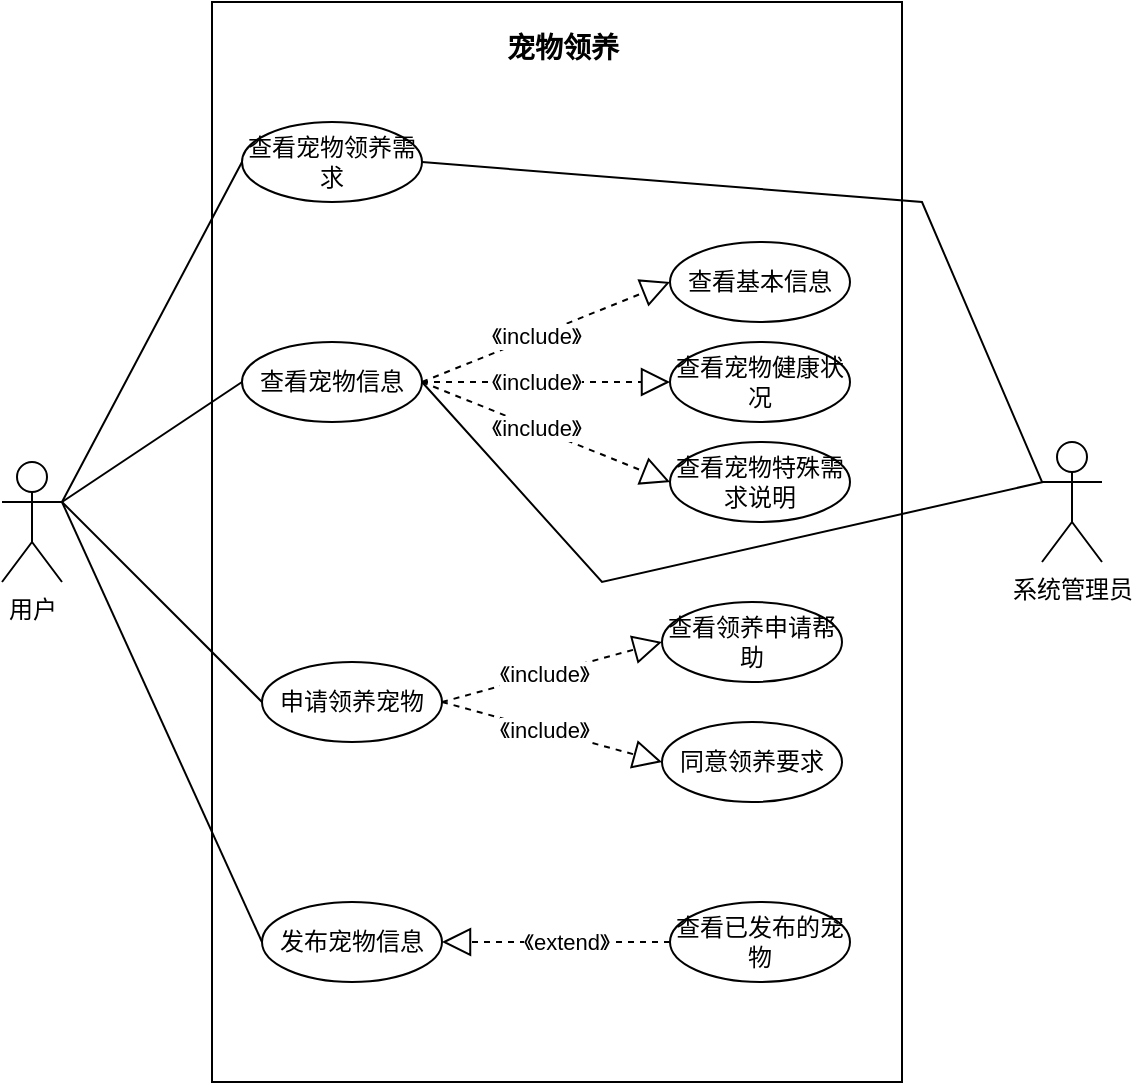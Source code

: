 <mxfile version="24.7.5">
  <diagram name="第 1 页" id="AWByc17LWTGRv1_pv4K3">
    <mxGraphModel dx="1098" dy="860" grid="1" gridSize="10" guides="1" tooltips="1" connect="1" arrows="1" fold="1" page="1" pageScale="1" pageWidth="827" pageHeight="1169" math="0" shadow="0">
      <root>
        <mxCell id="0" />
        <mxCell id="1" parent="0" />
        <mxCell id="OI2pIaHS-UBahuaH_scw-104" value="" style="rounded=0;whiteSpace=wrap;html=1;" vertex="1" parent="1">
          <mxGeometry x="165" y="130" width="345" height="540" as="geometry" />
        </mxCell>
        <mxCell id="OI2pIaHS-UBahuaH_scw-2" value="用户" style="shape=umlActor;verticalLabelPosition=bottom;verticalAlign=top;html=1;outlineConnect=0;" vertex="1" parent="1">
          <mxGeometry x="60" y="360" width="30" height="60" as="geometry" />
        </mxCell>
        <mxCell id="OI2pIaHS-UBahuaH_scw-3" value="系统管理员" style="shape=umlActor;verticalLabelPosition=bottom;verticalAlign=top;html=1;outlineConnect=0;" vertex="1" parent="1">
          <mxGeometry x="580" y="350" width="30" height="60" as="geometry" />
        </mxCell>
        <mxCell id="OI2pIaHS-UBahuaH_scw-4" value="&lt;span style=&quot;font-size: 14px;&quot;&gt;宠物领养&lt;/span&gt;" style="text;strokeColor=none;fillColor=none;html=1;fontSize=24;fontStyle=1;verticalAlign=middle;align=center;" vertex="1" parent="1">
          <mxGeometry x="290" y="130" width="100" height="40" as="geometry" />
        </mxCell>
        <mxCell id="OI2pIaHS-UBahuaH_scw-7" value="查看宠物信息" style="ellipse;whiteSpace=wrap;html=1;" vertex="1" parent="1">
          <mxGeometry x="180" y="300" width="90" height="40" as="geometry" />
        </mxCell>
        <mxCell id="OI2pIaHS-UBahuaH_scw-8" value="申请领养宠物" style="ellipse;whiteSpace=wrap;html=1;" vertex="1" parent="1">
          <mxGeometry x="190" y="460" width="90" height="40" as="geometry" />
        </mxCell>
        <mxCell id="OI2pIaHS-UBahuaH_scw-9" value="查看领养申请帮助" style="ellipse;whiteSpace=wrap;html=1;" vertex="1" parent="1">
          <mxGeometry x="390" y="430" width="90" height="40" as="geometry" />
        </mxCell>
        <mxCell id="OI2pIaHS-UBahuaH_scw-10" value="同意领养要求" style="ellipse;whiteSpace=wrap;html=1;" vertex="1" parent="1">
          <mxGeometry x="390" y="490" width="90" height="40" as="geometry" />
        </mxCell>
        <mxCell id="OI2pIaHS-UBahuaH_scw-17" value="查看宠物特殊需求说明" style="ellipse;whiteSpace=wrap;html=1;" vertex="1" parent="1">
          <mxGeometry x="394" y="350" width="90" height="40" as="geometry" />
        </mxCell>
        <mxCell id="OI2pIaHS-UBahuaH_scw-18" value="查看宠物健康状况" style="ellipse;whiteSpace=wrap;html=1;" vertex="1" parent="1">
          <mxGeometry x="394" y="300" width="90" height="40" as="geometry" />
        </mxCell>
        <mxCell id="OI2pIaHS-UBahuaH_scw-19" value="" style="endArrow=block;dashed=1;endFill=0;endSize=12;html=1;rounded=0;entryX=0;entryY=0.5;entryDx=0;entryDy=0;exitX=1;exitY=0.5;exitDx=0;exitDy=0;" edge="1" parent="1" target="OI2pIaHS-UBahuaH_scw-18" source="OI2pIaHS-UBahuaH_scw-7">
          <mxGeometry width="160" relative="1" as="geometry">
            <mxPoint x="280" y="348.95" as="sourcePoint" />
            <mxPoint x="440" y="348.95" as="targetPoint" />
          </mxGeometry>
        </mxCell>
        <mxCell id="OI2pIaHS-UBahuaH_scw-20" value="《include》" style="edgeLabel;html=1;align=center;verticalAlign=middle;resizable=0;points=[];" vertex="1" connectable="0" parent="OI2pIaHS-UBahuaH_scw-19">
          <mxGeometry x="-0.083" relative="1" as="geometry">
            <mxPoint as="offset" />
          </mxGeometry>
        </mxCell>
        <mxCell id="OI2pIaHS-UBahuaH_scw-21" value="" style="endArrow=block;dashed=1;endFill=0;endSize=12;html=1;rounded=0;entryX=0;entryY=0.5;entryDx=0;entryDy=0;exitX=1;exitY=0.5;exitDx=0;exitDy=0;" edge="1" parent="1" source="OI2pIaHS-UBahuaH_scw-7" target="OI2pIaHS-UBahuaH_scw-17">
          <mxGeometry width="160" relative="1" as="geometry">
            <mxPoint x="290" y="358.95" as="sourcePoint" />
            <mxPoint x="400" y="320" as="targetPoint" />
          </mxGeometry>
        </mxCell>
        <mxCell id="OI2pIaHS-UBahuaH_scw-22" value="《include》" style="edgeLabel;html=1;align=center;verticalAlign=middle;resizable=0;points=[];" vertex="1" connectable="0" parent="OI2pIaHS-UBahuaH_scw-21">
          <mxGeometry x="-0.083" relative="1" as="geometry">
            <mxPoint as="offset" />
          </mxGeometry>
        </mxCell>
        <mxCell id="OI2pIaHS-UBahuaH_scw-23" value="" style="endArrow=block;dashed=1;endFill=0;endSize=12;html=1;rounded=0;entryX=0;entryY=0.5;entryDx=0;entryDy=0;exitX=1;exitY=0.5;exitDx=0;exitDy=0;" edge="1" parent="1" source="OI2pIaHS-UBahuaH_scw-8" target="OI2pIaHS-UBahuaH_scw-9">
          <mxGeometry width="160" relative="1" as="geometry">
            <mxPoint x="281.25" y="478.95" as="sourcePoint" />
            <mxPoint x="391.25" y="440" as="targetPoint" />
          </mxGeometry>
        </mxCell>
        <mxCell id="OI2pIaHS-UBahuaH_scw-24" value="《include》" style="edgeLabel;html=1;align=center;verticalAlign=middle;resizable=0;points=[];" vertex="1" connectable="0" parent="OI2pIaHS-UBahuaH_scw-23">
          <mxGeometry x="-0.083" relative="1" as="geometry">
            <mxPoint as="offset" />
          </mxGeometry>
        </mxCell>
        <mxCell id="OI2pIaHS-UBahuaH_scw-25" value="" style="endArrow=block;dashed=1;endFill=0;endSize=12;html=1;rounded=0;entryX=0;entryY=0.5;entryDx=0;entryDy=0;exitX=1;exitY=0.5;exitDx=0;exitDy=0;" edge="1" parent="1" source="OI2pIaHS-UBahuaH_scw-8" target="OI2pIaHS-UBahuaH_scw-10">
          <mxGeometry width="160" relative="1" as="geometry">
            <mxPoint x="277.5" y="480" as="sourcePoint" />
            <mxPoint x="387.5" y="520" as="targetPoint" />
          </mxGeometry>
        </mxCell>
        <mxCell id="OI2pIaHS-UBahuaH_scw-26" value="《include》" style="edgeLabel;html=1;align=center;verticalAlign=middle;resizable=0;points=[];" vertex="1" connectable="0" parent="OI2pIaHS-UBahuaH_scw-25">
          <mxGeometry x="-0.083" relative="1" as="geometry">
            <mxPoint as="offset" />
          </mxGeometry>
        </mxCell>
        <mxCell id="OI2pIaHS-UBahuaH_scw-71" value="查看基本信息" style="ellipse;whiteSpace=wrap;html=1;" vertex="1" parent="1">
          <mxGeometry x="394" y="250" width="90" height="40" as="geometry" />
        </mxCell>
        <mxCell id="OI2pIaHS-UBahuaH_scw-72" value="" style="endArrow=block;dashed=1;endFill=0;endSize=12;html=1;rounded=0;entryX=0;entryY=0.5;entryDx=0;entryDy=0;exitX=1;exitY=0.5;exitDx=0;exitDy=0;" edge="1" parent="1" source="OI2pIaHS-UBahuaH_scw-7" target="OI2pIaHS-UBahuaH_scw-71">
          <mxGeometry width="160" relative="1" as="geometry">
            <mxPoint x="270.0" y="340" as="sourcePoint" />
            <mxPoint x="434" y="288.95" as="targetPoint" />
          </mxGeometry>
        </mxCell>
        <mxCell id="OI2pIaHS-UBahuaH_scw-73" value="《include》" style="edgeLabel;html=1;align=center;verticalAlign=middle;resizable=0;points=[];" vertex="1" connectable="0" parent="OI2pIaHS-UBahuaH_scw-72">
          <mxGeometry x="-0.083" relative="1" as="geometry">
            <mxPoint as="offset" />
          </mxGeometry>
        </mxCell>
        <mxCell id="OI2pIaHS-UBahuaH_scw-79" value="" style="endArrow=none;html=1;rounded=0;entryX=0;entryY=0.5;entryDx=0;entryDy=0;" edge="1" parent="1" target="OI2pIaHS-UBahuaH_scw-7">
          <mxGeometry width="50" height="50" relative="1" as="geometry">
            <mxPoint x="90" y="380" as="sourcePoint" />
            <mxPoint x="221" y="150" as="targetPoint" />
          </mxGeometry>
        </mxCell>
        <mxCell id="OI2pIaHS-UBahuaH_scw-80" value="" style="endArrow=none;html=1;rounded=0;entryX=0;entryY=0.5;entryDx=0;entryDy=0;exitX=1;exitY=0.333;exitDx=0;exitDy=0;exitPerimeter=0;" edge="1" parent="1" source="OI2pIaHS-UBahuaH_scw-2" target="OI2pIaHS-UBahuaH_scw-8">
          <mxGeometry width="50" height="50" relative="1" as="geometry">
            <mxPoint x="100" y="390" as="sourcePoint" />
            <mxPoint x="220" y="220" as="targetPoint" />
          </mxGeometry>
        </mxCell>
        <mxCell id="OI2pIaHS-UBahuaH_scw-91" value="发布宠物信息" style="ellipse;whiteSpace=wrap;html=1;" vertex="1" parent="1">
          <mxGeometry x="190" y="580" width="90" height="40" as="geometry" />
        </mxCell>
        <mxCell id="OI2pIaHS-UBahuaH_scw-92" value="查看已发布的宠物" style="ellipse;whiteSpace=wrap;html=1;" vertex="1" parent="1">
          <mxGeometry x="394" y="580" width="90" height="40" as="geometry" />
        </mxCell>
        <mxCell id="OI2pIaHS-UBahuaH_scw-93" value="查看宠物领养需求" style="ellipse;whiteSpace=wrap;html=1;" vertex="1" parent="1">
          <mxGeometry x="180" y="190" width="90" height="40" as="geometry" />
        </mxCell>
        <mxCell id="OI2pIaHS-UBahuaH_scw-94" value="" style="endArrow=none;html=1;rounded=0;entryX=0;entryY=0.5;entryDx=0;entryDy=0;exitX=1;exitY=0.333;exitDx=0;exitDy=0;exitPerimeter=0;" edge="1" parent="1" source="OI2pIaHS-UBahuaH_scw-2" target="OI2pIaHS-UBahuaH_scw-93">
          <mxGeometry width="50" height="50" relative="1" as="geometry">
            <mxPoint x="100" y="390" as="sourcePoint" />
            <mxPoint x="219" y="190" as="targetPoint" />
          </mxGeometry>
        </mxCell>
        <mxCell id="OI2pIaHS-UBahuaH_scw-95" value="" style="endArrow=none;html=1;rounded=0;entryX=0;entryY=0.5;entryDx=0;entryDy=0;" edge="1" parent="1" target="OI2pIaHS-UBahuaH_scw-91">
          <mxGeometry width="50" height="50" relative="1" as="geometry">
            <mxPoint x="90" y="380" as="sourcePoint" />
            <mxPoint x="220" y="350" as="targetPoint" />
          </mxGeometry>
        </mxCell>
        <mxCell id="OI2pIaHS-UBahuaH_scw-96" value="" style="endArrow=block;dashed=1;endFill=0;endSize=12;html=1;rounded=0;entryX=1;entryY=0.5;entryDx=0;entryDy=0;exitX=0;exitY=0.5;exitDx=0;exitDy=0;" edge="1" parent="1" source="OI2pIaHS-UBahuaH_scw-92" target="OI2pIaHS-UBahuaH_scw-91">
          <mxGeometry width="160" relative="1" as="geometry">
            <mxPoint x="290" y="490" as="sourcePoint" />
            <mxPoint x="400" y="520" as="targetPoint" />
          </mxGeometry>
        </mxCell>
        <mxCell id="OI2pIaHS-UBahuaH_scw-97" value="《extend》" style="edgeLabel;html=1;align=center;verticalAlign=middle;resizable=0;points=[];" vertex="1" connectable="0" parent="OI2pIaHS-UBahuaH_scw-96">
          <mxGeometry x="-0.083" relative="1" as="geometry">
            <mxPoint as="offset" />
          </mxGeometry>
        </mxCell>
        <mxCell id="OI2pIaHS-UBahuaH_scw-101" value="" style="endArrow=none;html=1;rounded=0;entryX=1;entryY=0.5;entryDx=0;entryDy=0;exitX=0;exitY=0.333;exitDx=0;exitDy=0;exitPerimeter=0;" edge="1" parent="1" source="OI2pIaHS-UBahuaH_scw-3" target="OI2pIaHS-UBahuaH_scw-93">
          <mxGeometry width="50" height="50" relative="1" as="geometry">
            <mxPoint x="100" y="390" as="sourcePoint" />
            <mxPoint x="190" y="220" as="targetPoint" />
            <Array as="points">
              <mxPoint x="520" y="230" />
            </Array>
          </mxGeometry>
        </mxCell>
        <mxCell id="OI2pIaHS-UBahuaH_scw-103" value="" style="endArrow=none;html=1;rounded=0;entryX=1;entryY=0.5;entryDx=0;entryDy=0;" edge="1" parent="1" target="OI2pIaHS-UBahuaH_scw-7">
          <mxGeometry width="50" height="50" relative="1" as="geometry">
            <mxPoint x="580.552" y="370" as="sourcePoint" />
            <mxPoint x="190" y="330" as="targetPoint" />
            <Array as="points">
              <mxPoint x="360" y="420" />
            </Array>
          </mxGeometry>
        </mxCell>
      </root>
    </mxGraphModel>
  </diagram>
</mxfile>
